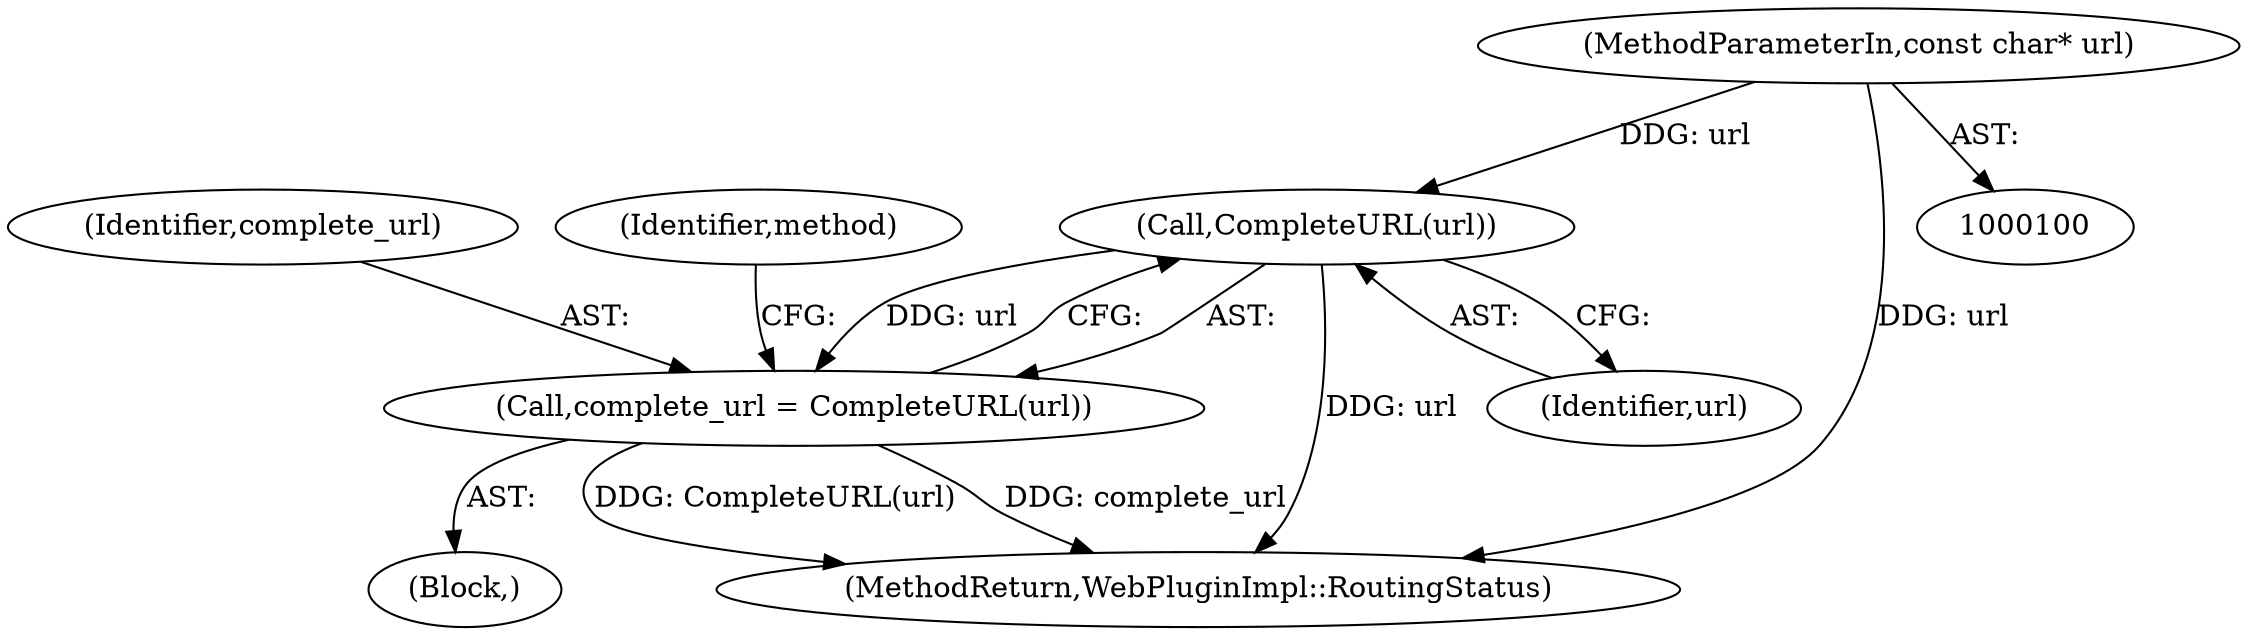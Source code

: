 digraph "1_Chrome_ea3d1d84be3d6f97bf50e76511c9e26af6895533_42@pointer" {
"1000109" [label="(MethodParameterIn,const char* url)"];
"1000157" [label="(Call,CompleteURL(url))"];
"1000155" [label="(Call,complete_url = CompleteURL(url))"];
"1000109" [label="(MethodParameterIn,const char* url)"];
"1000155" [label="(Call,complete_url = CompleteURL(url))"];
"1000156" [label="(Identifier,complete_url)"];
"1000111" [label="(Block,)"];
"1000157" [label="(Call,CompleteURL(url))"];
"1000162" [label="(Identifier,method)"];
"1000158" [label="(Identifier,url)"];
"1000217" [label="(MethodReturn,WebPluginImpl::RoutingStatus)"];
"1000109" -> "1000100"  [label="AST: "];
"1000109" -> "1000217"  [label="DDG: url"];
"1000109" -> "1000157"  [label="DDG: url"];
"1000157" -> "1000155"  [label="AST: "];
"1000157" -> "1000158"  [label="CFG: "];
"1000158" -> "1000157"  [label="AST: "];
"1000155" -> "1000157"  [label="CFG: "];
"1000157" -> "1000217"  [label="DDG: url"];
"1000157" -> "1000155"  [label="DDG: url"];
"1000155" -> "1000111"  [label="AST: "];
"1000156" -> "1000155"  [label="AST: "];
"1000162" -> "1000155"  [label="CFG: "];
"1000155" -> "1000217"  [label="DDG: CompleteURL(url)"];
"1000155" -> "1000217"  [label="DDG: complete_url"];
}
